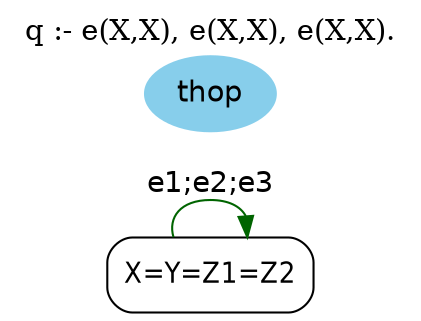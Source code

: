 digraph G {
	graph [bb="0,0,174,146",
		label="q :- e(X,X), e(X,X), e(X,X).",
		labelloc=t,
		lheight=0.21,
		lp="87,134.5",
		lwidth=2.19,
		rankdir=LR
	];
	node [label="\N"];
	X	 [fontname="Helvetica-Narrow",
		height=0.5,
		label="X=Y=Z1=Z2",
		pos="87,18",
		shape=box,
		style=rounded,
		width=1.2778];
	X -> X	 [color=darkgreen,
		fontname=helvetica,
		label="e1;e2;e3",
		lp="87,61.5",
		pos="e,103.64,36.153 70.356,36.153 67.796,45.539 73.344,54 87,54 95.322,54 100.63,50.858 102.93,46.28"];
	thop	 [color=skyblue,
		fillcolor=skyblue,
		fontname=helvetica,
		height=0.5,
		pos="87,105",
		shape=oval,
		style="filled,rounded",
		width=0.79437];
}
